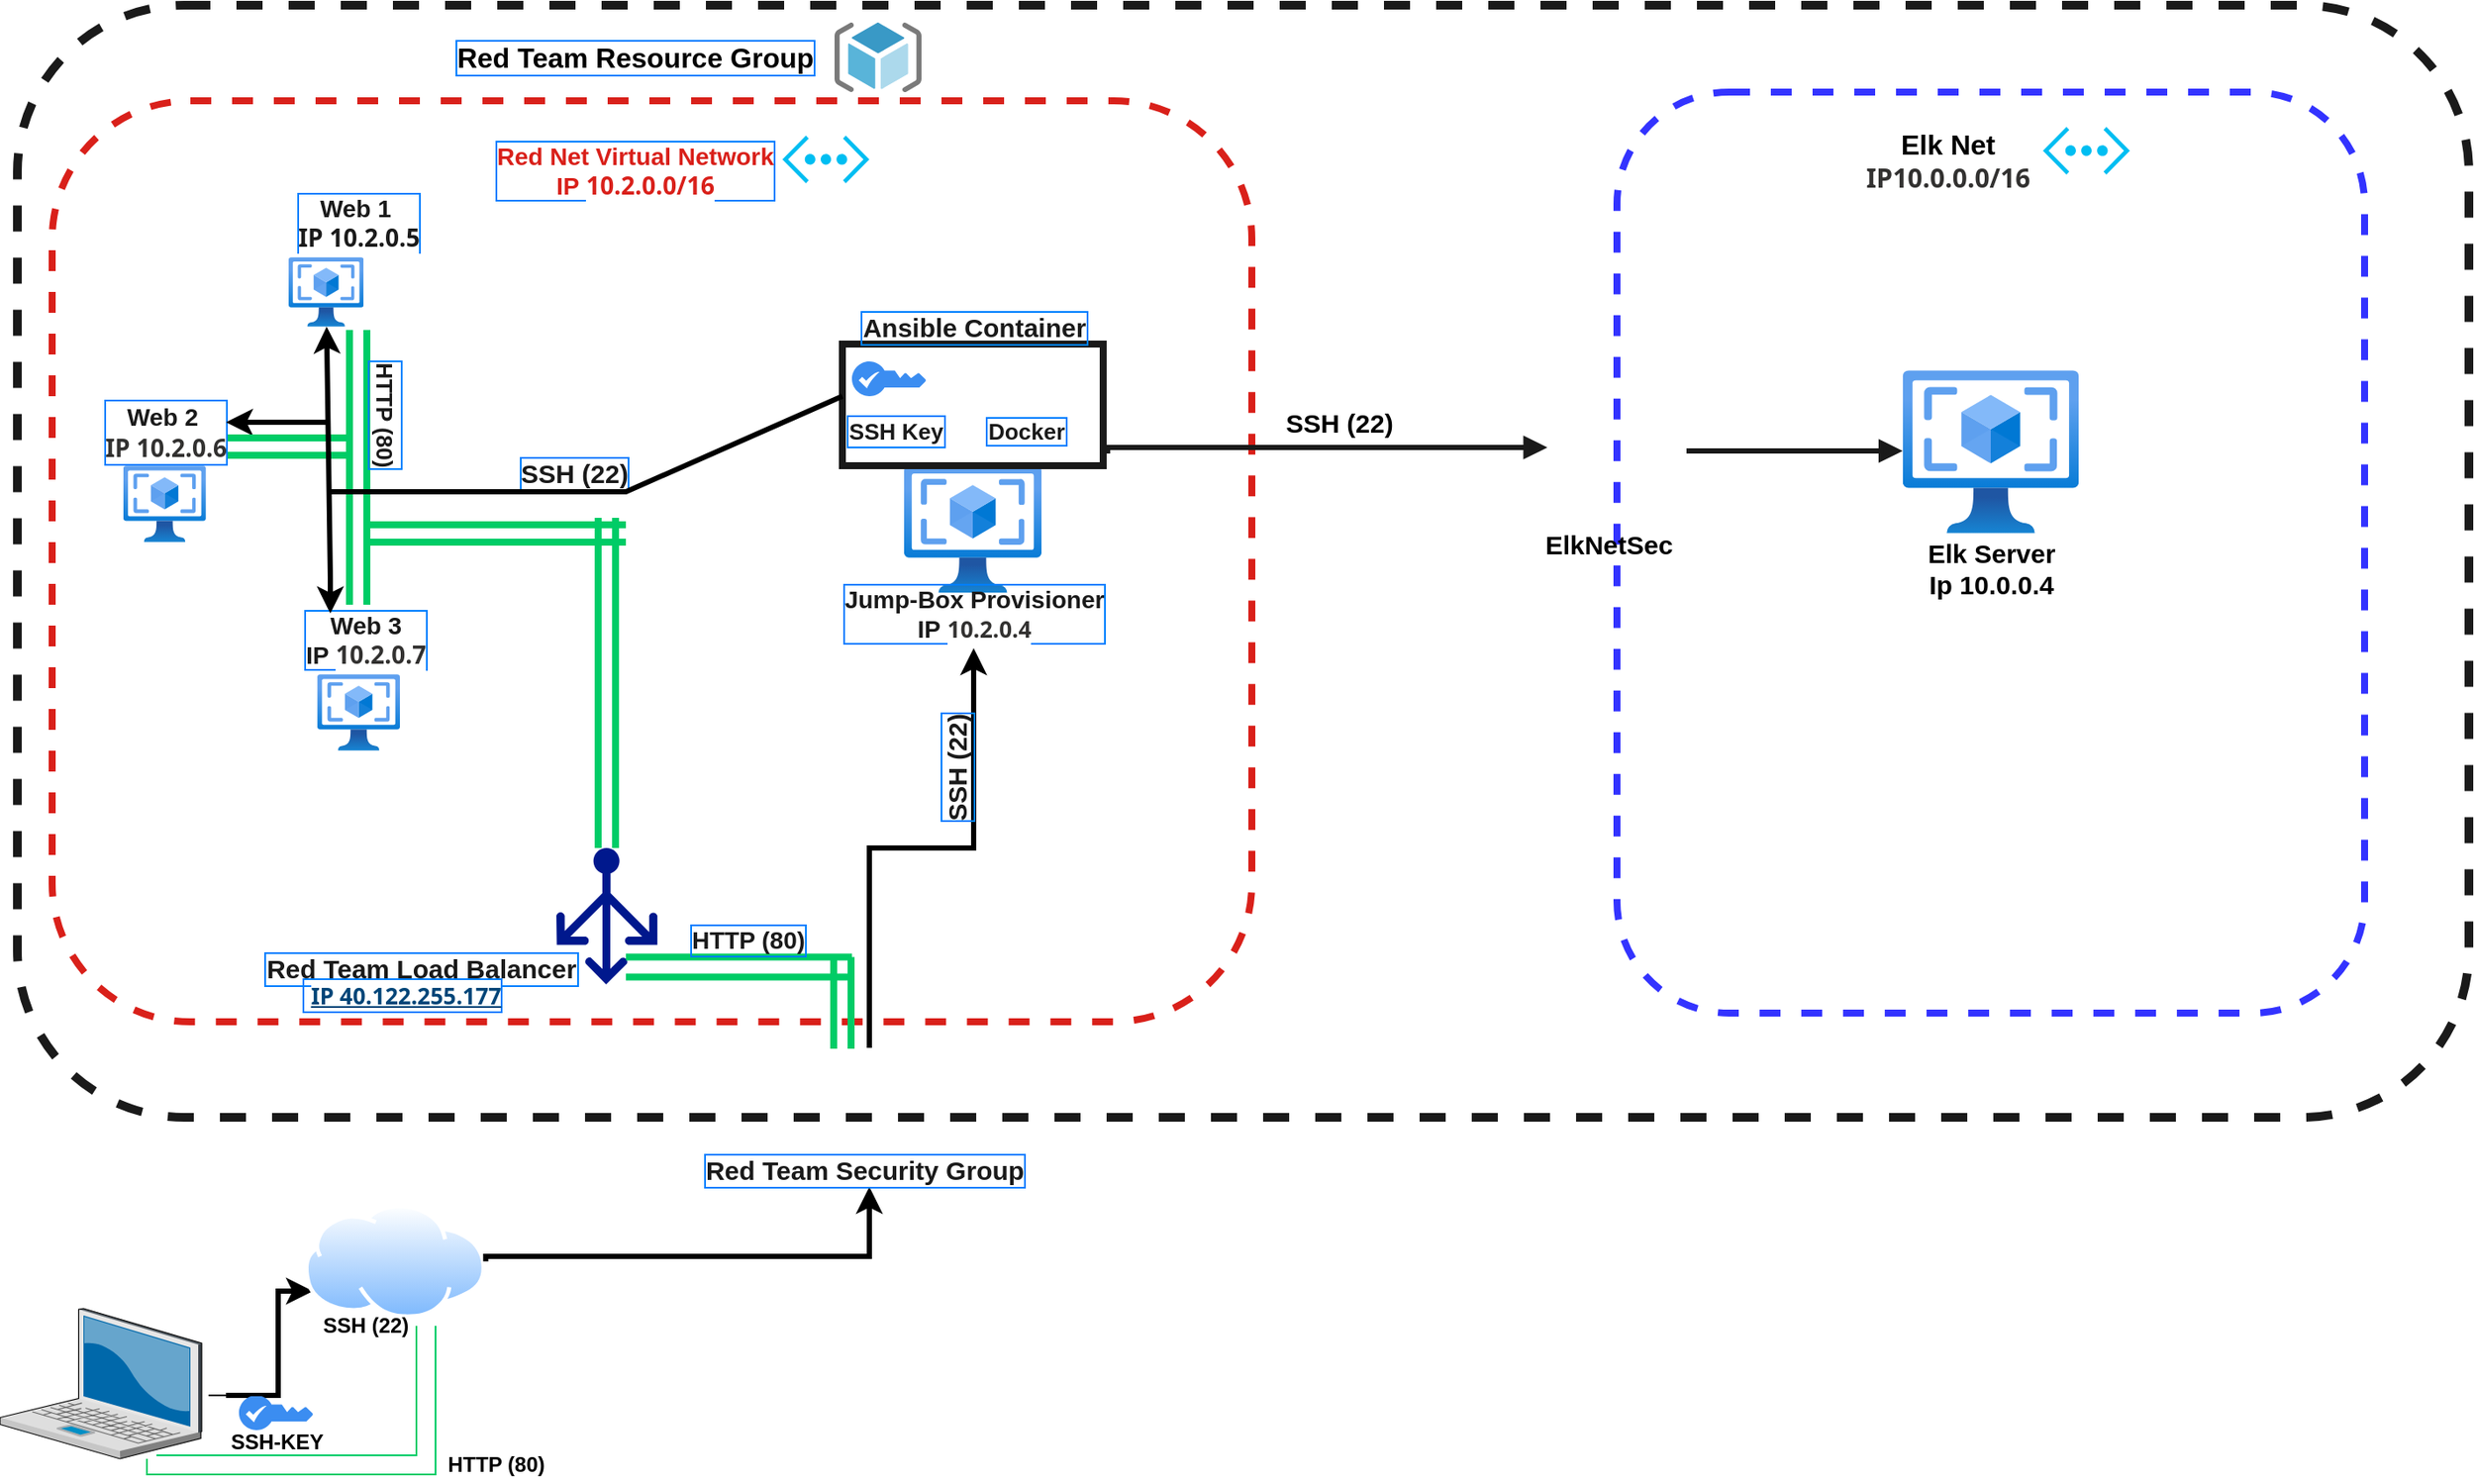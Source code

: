 <mxfile version="18.2.1" type="device"><diagram id="2ISbomYOmzc7j8Qj4t1g" name="Page-1"><mxGraphModel dx="1354" dy="671" grid="1" gridSize="10" guides="1" tooltips="1" connect="1" arrows="1" fold="1" page="1" pageScale="1" pageWidth="850" pageHeight="1100" math="0" shadow="0"><root><mxCell id="0"/><mxCell id="1" parent="0"/><mxCell id="z7K1UnYCbOtuu9L-jJWv-1" value="" style="verticalLabelPosition=bottom;sketch=0;aspect=fixed;html=1;verticalAlign=top;strokeColor=none;align=center;outlineConnect=0;shape=mxgraph.citrix.laptop_2;" parent="1" vertex="1"><mxGeometry x="50" y="830" width="116" height="86.5" as="geometry"/></mxCell><mxCell id="z688MkGM2-BlEeMVR2aO-1" value="" style="edgeStyle=elbowEdgeStyle;elbow=horizontal;endArrow=classic;html=1;rounded=0;startArrow=none;strokeWidth=3;" parent="1" edge="1"><mxGeometry width="50" height="50" relative="1" as="geometry"><mxPoint x="180" y="880" as="sourcePoint"/><mxPoint x="230" y="820" as="targetPoint"/><Array as="points"><mxPoint x="210" y="880"/></Array></mxGeometry></mxCell><mxCell id="z688MkGM2-BlEeMVR2aO-2" value="" style="aspect=fixed;perimeter=ellipsePerimeter;html=1;align=center;shadow=0;dashed=0;spacingTop=3;image;image=img/lib/active_directory/internet_cloud.svg;" parent="1" vertex="1"><mxGeometry x="225" y="770" width="104.37" height="65.75" as="geometry"/></mxCell><mxCell id="z688MkGM2-BlEeMVR2aO-3" value="&lt;b&gt;SSH (22)&lt;/b&gt;" style="text;html=1;resizable=0;autosize=1;align=center;verticalAlign=middle;points=[];fillColor=none;strokeColor=none;rounded=0;" parent="1" vertex="1"><mxGeometry x="230" y="830" width="60" height="20" as="geometry"/></mxCell><mxCell id="z688MkGM2-BlEeMVR2aO-6" value="" style="sketch=0;html=1;aspect=fixed;strokeColor=none;shadow=0;align=center;verticalAlign=top;fillColor=#3B8DF1;shape=mxgraph.gcp2.key" parent="1" vertex="1"><mxGeometry x="187.45" y="880" width="42.55" height="20" as="geometry"/></mxCell><mxCell id="z688MkGM2-BlEeMVR2aO-8" value="" style="edgeStyle=elbowEdgeStyle;elbow=horizontal;endArrow=none;html=1;rounded=0;exitX=1.034;exitY=0.578;exitDx=0;exitDy=0;exitPerimeter=0;" parent="1" source="z7K1UnYCbOtuu9L-jJWv-1" edge="1"><mxGeometry width="50" height="50" relative="1" as="geometry"><mxPoint x="169.944" y="879.997" as="sourcePoint"/><mxPoint x="210" y="880" as="targetPoint"/><Array as="points"/></mxGeometry></mxCell><mxCell id="z688MkGM2-BlEeMVR2aO-9" value="&lt;b&gt;SSH-KEY&lt;/b&gt;" style="text;html=1;resizable=0;autosize=1;align=center;verticalAlign=middle;points=[];fillColor=none;strokeColor=none;rounded=0;" parent="1" vertex="1"><mxGeometry x="173.73" y="896.5" width="70" height="20" as="geometry"/></mxCell><mxCell id="z688MkGM2-BlEeMVR2aO-10" value="" style="shape=filledEdge;rounded=0;fixDash=1;endArrow=none;strokeWidth=12;fillColor=#ffffff;edgeStyle=orthogonalEdgeStyle;strokeColor=#00CC66;" parent="1" edge="1"><mxGeometry width="60" height="40" relative="1" as="geometry"><mxPoint x="140" y="916.5" as="sourcePoint"/><mxPoint x="295" y="840" as="targetPoint"/><Array as="points"><mxPoint x="140" y="920"/><mxPoint x="295" y="920"/></Array></mxGeometry></mxCell><mxCell id="z688MkGM2-BlEeMVR2aO-11" value="&lt;b&gt;HTTP (80)&lt;/b&gt;" style="text;html=1;resizable=0;autosize=1;align=center;verticalAlign=middle;points=[];fillColor=none;strokeColor=none;rounded=0;" parent="1" vertex="1"><mxGeometry x="300" y="910" width="70" height="20" as="geometry"/></mxCell><mxCell id="z688MkGM2-BlEeMVR2aO-12" value="" style="edgeStyle=elbowEdgeStyle;elbow=vertical;endArrow=classic;html=1;rounded=0;exitX=1;exitY=0.5;exitDx=0;exitDy=0;strokeWidth=3;" parent="1" source="z688MkGM2-BlEeMVR2aO-2" edge="1"><mxGeometry width="50" height="50" relative="1" as="geometry"><mxPoint x="400" y="810" as="sourcePoint"/><mxPoint x="550" y="760" as="targetPoint"/><Array as="points"><mxPoint x="400" y="800"/><mxPoint x="400" y="800"/><mxPoint x="380" y="800"/></Array></mxGeometry></mxCell><mxCell id="z688MkGM2-BlEeMVR2aO-69" value="&lt;b&gt;&lt;font style=&quot;font-size: 15px;&quot;&gt;Red Team Security Group&lt;/font&gt;&lt;/b&gt;" style="text;html=1;resizable=0;autosize=1;align=center;verticalAlign=middle;points=[];fillColor=none;strokeColor=none;rounded=0;labelBorderColor=#007FFF;fontSize=14;fontColor=#1A1A1A;" parent="1" vertex="1"><mxGeometry x="447" y="740" width="200" height="20" as="geometry"/></mxCell><mxCell id="z688MkGM2-BlEeMVR2aO-13" value="" style="shape=image;html=1;verticalAlign=top;verticalLabelPosition=bottom;labelBackgroundColor=#ffffff;imageAspect=0;aspect=fixed;image=https://cdn0.iconfinder.com/data/icons/ie_Bright/128/shield_protection_blue.png" parent="1" vertex="1"><mxGeometry x="510" y="670" width="74" height="74" as="geometry"/></mxCell><mxCell id="z688MkGM2-BlEeMVR2aO-17" value="" style="fontStyle=0;verticalAlign=top;align=center;spacingTop=-2;fillColor=none;rounded=1;whiteSpace=wrap;html=1;strokeColor=#1A1A1A;strokeWidth=5;dashed=1;container=1;collapsible=0;expand=0;recursiveResize=0;" parent="1" vertex="1"><mxGeometry x="60" y="80" width="1410" height="640" as="geometry"/></mxCell><mxCell id="z688MkGM2-BlEeMVR2aO-21" value="&lt;b&gt;&lt;font style=&quot;font-size: 16px;&quot;&gt;Red Team Resource Group&lt;/font&gt;&lt;/b&gt;" style="text;html=1;resizable=0;autosize=1;align=center;verticalAlign=middle;points=[];fillColor=none;strokeColor=none;rounded=0;labelBorderColor=#007FFF;fontColor=none;" parent="z688MkGM2-BlEeMVR2aO-17" vertex="1"><mxGeometry x="245" y="20" width="220" height="20" as="geometry"/></mxCell><mxCell id="z688MkGM2-BlEeMVR2aO-22" value="" style="sketch=0;aspect=fixed;html=1;points=[];align=center;image;fontSize=12;image=img/lib/mscae/ResourceGroup.svg;rounded=1;labelBorderColor=#007FFF;fontColor=none;strokeColor=#007FFF;strokeWidth=4;" parent="z688MkGM2-BlEeMVR2aO-17" vertex="1"><mxGeometry x="470" y="10" width="50" height="40" as="geometry"/></mxCell><mxCell id="z688MkGM2-BlEeMVR2aO-20" value="Resource Group" style="fontStyle=0;verticalAlign=top;align=center;spacingTop=-2;fillColor=none;rounded=1;whiteSpace=wrap;html=1;strokeColor=#D9201A;strokeWidth=4;dashed=1;container=1;collapsible=0;expand=0;recursiveResize=0;fontColor=none;labelBorderColor=#007FFF;noLabel=1;spacing=3;" parent="z688MkGM2-BlEeMVR2aO-17" vertex="1"><mxGeometry x="20" y="55" width="690" height="530" as="geometry"/></mxCell><mxCell id="z688MkGM2-BlEeMVR2aO-23" value="&lt;b style=&quot;&quot;&gt;&lt;font style=&quot;font-size: 14px;&quot; color=&quot;#d9201a&quot;&gt;Red Net Virtual Network&lt;br&gt;IP&amp;nbsp;&lt;span style=&quot;font-family: &amp;quot;Segoe UI&amp;quot;, &amp;quot;Segoe UI Web (West European)&amp;quot;, &amp;quot;Segoe UI&amp;quot;, -apple-system, BlinkMacSystemFont, Roboto, &amp;quot;Helvetica Neue&amp;quot;, sans-serif; text-align: left; background-color: rgb(255, 255, 255);&quot;&gt;10.2.0.0/16&lt;/span&gt;&lt;/font&gt;&lt;/b&gt;" style="text;html=1;resizable=0;autosize=1;align=center;verticalAlign=middle;points=[];fillColor=none;strokeColor=none;rounded=0;labelBorderColor=#007FFF;fontSize=14;fontColor=none;" parent="z688MkGM2-BlEeMVR2aO-20" vertex="1"><mxGeometry x="250" y="20" width="170" height="40" as="geometry"/></mxCell><mxCell id="z688MkGM2-BlEeMVR2aO-24" value="" style="verticalLabelPosition=bottom;html=1;verticalAlign=top;align=center;strokeColor=none;fillColor=#00BEF2;shape=mxgraph.azure.virtual_network;pointerEvents=1;rounded=1;labelBorderColor=#007FFF;fontSize=14;fontColor=#D9201A;" parent="z688MkGM2-BlEeMVR2aO-20" vertex="1"><mxGeometry x="420" y="20" width="50" height="27.5" as="geometry"/></mxCell><mxCell id="z688MkGM2-BlEeMVR2aO-26" value="&lt;b&gt;&lt;font style=&quot;font-size: 14px;&quot; color=&quot;#1a1a1a&quot;&gt;&lt;span style=&quot;&quot;&gt;Web 1&amp;nbsp;&lt;br&gt;&lt;/span&gt;&lt;/font&gt;&lt;span style=&quot;font-family: &amp;quot;Segoe UI&amp;quot;, &amp;quot;Segoe UI Web (West European)&amp;quot;, &amp;quot;Segoe UI&amp;quot;, -apple-system, BlinkMacSystemFont, Roboto, &amp;quot;Helvetica Neue&amp;quot;, sans-serif; text-align: left; background-color: rgb(255, 255, 255);&quot;&gt;&lt;font style=&quot;font-size: 14px;&quot; color=&quot;#1a1a1a&quot;&gt;IP 10.2.0.5&lt;/font&gt;&lt;/span&gt;&lt;/b&gt;" style="text;html=1;resizable=0;autosize=1;align=center;verticalAlign=middle;points=[];fillColor=none;strokeColor=none;rounded=0;labelBorderColor=#007FFF;fontSize=14;fontColor=#D9201A;" parent="z688MkGM2-BlEeMVR2aO-20" vertex="1"><mxGeometry x="136.01" y="50" width="80" height="40" as="geometry"/></mxCell><mxCell id="z688MkGM2-BlEeMVR2aO-27" value="" style="aspect=fixed;html=1;points=[];align=center;image;fontSize=12;image=img/lib/azure2/compute/VM_Images_Classic.svg;rounded=1;labelBorderColor=#007FFF;fontColor=#1A1A1A;strokeColor=#1A1A1A;strokeWidth=4;" parent="z688MkGM2-BlEeMVR2aO-20" vertex="1"><mxGeometry x="136.01" y="90" width="43.12" height="40" as="geometry"/></mxCell><mxCell id="z688MkGM2-BlEeMVR2aO-29" value="" style="aspect=fixed;html=1;points=[];align=center;image;fontSize=12;image=img/lib/azure2/compute/VM_Images_Classic.svg;rounded=1;labelBorderColor=#007FFF;fontColor=#1A1A1A;strokeColor=#1A1A1A;strokeWidth=4;" parent="z688MkGM2-BlEeMVR2aO-20" vertex="1"><mxGeometry x="40.98" y="210" width="47.44" height="44" as="geometry"/></mxCell><mxCell id="z688MkGM2-BlEeMVR2aO-30" value="" style="aspect=fixed;html=1;points=[];align=center;image;fontSize=12;image=img/lib/azure2/compute/VM_Images_Classic.svg;rounded=1;labelBorderColor=#007FFF;fontColor=#1A1A1A;strokeColor=#1A1A1A;strokeWidth=4;" parent="z688MkGM2-BlEeMVR2aO-20" vertex="1"><mxGeometry x="152.56" y="330" width="47.44" height="44" as="geometry"/></mxCell><mxCell id="z688MkGM2-BlEeMVR2aO-31" value="&lt;b style=&quot;font-size: 14px;&quot;&gt;Web 2&amp;nbsp;&lt;br&gt;&lt;span style=&quot;color: rgb(50, 49, 48); font-family: az_ea_font, &amp;quot;Segoe UI&amp;quot;, az_font, system-ui, -apple-system, BlinkMacSystemFont, Roboto, Oxygen, Ubuntu, Cantarell, &amp;quot;Open Sans&amp;quot;, &amp;quot;Helvetica Neue&amp;quot;, sans-serif; text-align: start; background-color: rgb(255, 255, 255);&quot;&gt;IP 10.2.0.6&lt;/span&gt;&lt;/b&gt;" style="text;html=1;resizable=0;autosize=1;align=center;verticalAlign=middle;points=[];fillColor=none;strokeColor=none;rounded=0;labelBorderColor=#007FFF;fontSize=15;fontColor=#1A1A1A;" parent="z688MkGM2-BlEeMVR2aO-20" vertex="1"><mxGeometry x="24.7" y="170" width="80" height="40" as="geometry"/></mxCell><mxCell id="z688MkGM2-BlEeMVR2aO-32" value="&lt;b style=&quot;&quot;&gt;Web 3&lt;br&gt;IP&amp;nbsp;&lt;span style=&quot;color: rgb(50, 49, 48); font-family: az_ea_font, &amp;quot;Segoe UI&amp;quot;, az_font, system-ui, -apple-system, BlinkMacSystemFont, Roboto, Oxygen, Ubuntu, Cantarell, &amp;quot;Open Sans&amp;quot;, &amp;quot;Helvetica Neue&amp;quot;, sans-serif; text-align: start; background-color: rgb(255, 255, 255);&quot;&gt;10.2.0.7&lt;/span&gt;&lt;/b&gt;" style="text;html=1;resizable=0;autosize=1;align=center;verticalAlign=middle;points=[];fillColor=none;strokeColor=none;rounded=0;labelBorderColor=#007FFF;fontSize=14;fontColor=#1A1A1A;" parent="z688MkGM2-BlEeMVR2aO-20" vertex="1"><mxGeometry x="140" y="290" width="80" height="40" as="geometry"/></mxCell><mxCell id="z688MkGM2-BlEeMVR2aO-33" value="" style="shape=image;html=1;verticalAlign=top;verticalLabelPosition=bottom;labelBackgroundColor=#ffffff;imageAspect=0;aspect=fixed;image=https://cdn0.iconfinder.com/data/icons/social-media-2104/24/social_media_social_media_logo_docker-128.png;rounded=1;labelBorderColor=#007FFF;fontSize=14;fontColor=#1A1A1A;strokeColor=#1A1A1A;strokeWidth=4;" parent="z688MkGM2-BlEeMVR2aO-20" vertex="1"><mxGeometry x="187.44" y="81.9" width="50" height="50" as="geometry"/></mxCell><mxCell id="z688MkGM2-BlEeMVR2aO-34" value="" style="shape=image;html=1;verticalAlign=top;verticalLabelPosition=bottom;labelBackgroundColor=#ffffff;imageAspect=0;aspect=fixed;image=https://cdn0.iconfinder.com/data/icons/social-media-2104/24/social_media_social_media_logo_docker-128.png;rounded=1;labelBorderColor=#007FFF;fontSize=14;fontColor=#1A1A1A;strokeColor=#1A1A1A;strokeWidth=4;" parent="z688MkGM2-BlEeMVR2aO-20" vertex="1"><mxGeometry x="86.01" y="204" width="50" height="50" as="geometry"/></mxCell><mxCell id="z688MkGM2-BlEeMVR2aO-35" value="" style="shape=image;html=1;verticalAlign=top;verticalLabelPosition=bottom;labelBackgroundColor=#ffffff;imageAspect=0;aspect=fixed;image=https://cdn0.iconfinder.com/data/icons/social-media-2104/24/social_media_social_media_logo_docker-128.png;rounded=1;labelBorderColor=#007FFF;fontSize=14;fontColor=#1A1A1A;strokeColor=#1A1A1A;strokeWidth=4;" parent="z688MkGM2-BlEeMVR2aO-20" vertex="1"><mxGeometry x="200" y="324" width="50" height="50" as="geometry"/></mxCell><mxCell id="z688MkGM2-BlEeMVR2aO-36" value="" style="sketch=0;aspect=fixed;pointerEvents=1;shadow=0;dashed=0;html=1;strokeColor=none;labelPosition=center;verticalLabelPosition=bottom;verticalAlign=top;align=center;fillColor=#00188D;shape=mxgraph.azure.load_balancer_generic;rounded=1;labelBorderColor=#007FFF;fontSize=14;fontColor=#1A1A1A;" parent="z688MkGM2-BlEeMVR2aO-20" vertex="1"><mxGeometry x="290" y="430" width="58.1" height="78.51" as="geometry"/></mxCell><mxCell id="z688MkGM2-BlEeMVR2aO-44" value="" style="edgeStyle=elbowEdgeStyle;elbow=vertical;endArrow=classic;html=1;rounded=0;fontSize=14;fontColor=#1A1A1A;strokeWidth=3;" parent="z688MkGM2-BlEeMVR2aO-20" edge="1"><mxGeometry width="50" height="50" relative="1" as="geometry"><mxPoint x="470" y="545" as="sourcePoint"/><mxPoint x="530" y="315" as="targetPoint"/></mxGeometry></mxCell><mxCell id="z688MkGM2-BlEeMVR2aO-45" value="" style="aspect=fixed;html=1;points=[];align=center;image;fontSize=12;image=img/lib/azure2/compute/VM_Images_Classic.svg;rounded=1;labelBorderColor=#007FFF;fontColor=#1A1A1A;strokeColor=#1A1A1A;strokeWidth=4;" parent="z688MkGM2-BlEeMVR2aO-20" vertex="1"><mxGeometry x="490" y="210" width="79" height="73.28" as="geometry"/></mxCell><mxCell id="z688MkGM2-BlEeMVR2aO-46" value="&lt;b&gt;Jump-Box Provisioner&lt;br&gt;IP&amp;nbsp;&lt;span style=&quot;color: rgb(50, 49, 48); font-family: az_ea_font, &amp;quot;Segoe UI&amp;quot;, az_font, system-ui, -apple-system, BlinkMacSystemFont, Roboto, Oxygen, Ubuntu, Cantarell, &amp;quot;Open Sans&amp;quot;, &amp;quot;Helvetica Neue&amp;quot;, sans-serif; font-size: 13px; text-align: start; background-color: rgb(255, 255, 255);&quot;&gt;10.2.0.4&lt;/span&gt;&lt;/b&gt;" style="text;html=1;resizable=0;autosize=1;align=center;verticalAlign=middle;points=[];fillColor=none;strokeColor=none;rounded=0;labelBorderColor=#007FFF;fontSize=14;fontColor=#1A1A1A;" parent="z688MkGM2-BlEeMVR2aO-20" vertex="1"><mxGeometry x="449.5" y="275" width="160" height="40" as="geometry"/></mxCell><mxCell id="z688MkGM2-BlEeMVR2aO-47" value="" style="rounded=0;whiteSpace=wrap;html=1;labelBorderColor=#007FFF;fontSize=14;fontColor=#1A1A1A;strokeColor=#1A1A1A;strokeWidth=4;" parent="z688MkGM2-BlEeMVR2aO-20" vertex="1"><mxGeometry x="454.5" y="140" width="150" height="70" as="geometry"/></mxCell><mxCell id="z688MkGM2-BlEeMVR2aO-48" value="" style="sketch=0;html=1;aspect=fixed;strokeColor=none;shadow=0;align=center;verticalAlign=top;fillColor=#3B8DF1;shape=mxgraph.gcp2.key;rounded=1;labelBorderColor=#007FFF;fontSize=14;fontColor=#1A1A1A;" parent="z688MkGM2-BlEeMVR2aO-20" vertex="1"><mxGeometry x="460" y="150" width="42.55" height="20" as="geometry"/></mxCell><mxCell id="z688MkGM2-BlEeMVR2aO-49" value="" style="shape=image;html=1;verticalAlign=top;verticalLabelPosition=bottom;labelBackgroundColor=#ffffff;imageAspect=0;aspect=fixed;image=https://cdn0.iconfinder.com/data/icons/social-media-2104/24/social_media_social_media_logo_docker-128.png;rounded=1;labelBorderColor=#007FFF;fontSize=14;fontColor=#1A1A1A;strokeColor=#1A1A1A;strokeWidth=4;" parent="z688MkGM2-BlEeMVR2aO-20" vertex="1"><mxGeometry x="540" y="140" width="40" height="40" as="geometry"/></mxCell><mxCell id="z688MkGM2-BlEeMVR2aO-50" value="&lt;b&gt;&lt;font style=&quot;font-size: 13px;&quot;&gt;SSH Key&lt;/font&gt;&lt;/b&gt;" style="text;html=1;resizable=0;autosize=1;align=center;verticalAlign=middle;points=[];fillColor=none;strokeColor=none;rounded=0;labelBorderColor=#007FFF;fontSize=14;fontColor=#1A1A1A;" parent="z688MkGM2-BlEeMVR2aO-20" vertex="1"><mxGeometry x="450" y="180" width="70" height="20" as="geometry"/></mxCell><mxCell id="z688MkGM2-BlEeMVR2aO-51" value="&lt;b&gt;Docker&lt;/b&gt;" style="text;html=1;resizable=0;autosize=1;align=center;verticalAlign=middle;points=[];fillColor=none;strokeColor=none;rounded=0;labelBorderColor=#007FFF;fontSize=13;fontColor=#1A1A1A;" parent="z688MkGM2-BlEeMVR2aO-20" vertex="1"><mxGeometry x="530" y="180" width="60" height="20" as="geometry"/></mxCell><mxCell id="z688MkGM2-BlEeMVR2aO-52" value="&lt;b&gt;&lt;font style=&quot;font-size: 15px;&quot;&gt;Ansible Container&lt;/font&gt;&lt;/b&gt;" style="text;html=1;resizable=0;autosize=1;align=center;verticalAlign=middle;points=[];fillColor=none;strokeColor=none;rounded=0;labelBorderColor=#007FFF;fontSize=13;fontColor=#1A1A1A;" parent="z688MkGM2-BlEeMVR2aO-20" vertex="1"><mxGeometry x="459.5" y="120" width="140" height="20" as="geometry"/></mxCell><mxCell id="z688MkGM2-BlEeMVR2aO-53" value="&lt;b&gt;SSH (22)&lt;/b&gt;" style="text;html=1;resizable=0;autosize=1;align=center;verticalAlign=middle;points=[];fillColor=none;strokeColor=none;rounded=0;labelBorderColor=#007FFF;fontSize=15;fontColor=#1A1A1A;rotation=270;" parent="z688MkGM2-BlEeMVR2aO-20" vertex="1"><mxGeometry x="480" y="374" width="80" height="20" as="geometry"/></mxCell><mxCell id="z688MkGM2-BlEeMVR2aO-57" value="" style="endArrow=classic;html=1;rounded=0;fontSize=15;fontColor=#1A1A1A;strokeWidth=3;" parent="z688MkGM2-BlEeMVR2aO-20" edge="1"><mxGeometry width="50" height="50" relative="1" as="geometry"><mxPoint x="160" y="185" as="sourcePoint"/><mxPoint x="100" y="185" as="targetPoint"/></mxGeometry></mxCell><mxCell id="z688MkGM2-BlEeMVR2aO-59" value="&lt;b&gt;SSH (22)&lt;/b&gt;" style="text;html=1;resizable=0;autosize=1;align=center;verticalAlign=middle;points=[];fillColor=none;strokeColor=none;rounded=0;labelBorderColor=#007FFF;fontSize=15;fontColor=#1A1A1A;" parent="z688MkGM2-BlEeMVR2aO-20" vertex="1"><mxGeometry x="260" y="204" width="80" height="20" as="geometry"/></mxCell><mxCell id="z688MkGM2-BlEeMVR2aO-60" value="&lt;b&gt;Red Team Load Balancer&lt;/b&gt;" style="text;html=1;resizable=0;autosize=1;align=center;verticalAlign=middle;points=[];fillColor=none;strokeColor=none;rounded=0;labelBorderColor=#007FFF;fontSize=15;fontColor=#1A1A1A;" parent="z688MkGM2-BlEeMVR2aO-20" vertex="1"><mxGeometry x="117.44" y="488.51" width="190" height="20" as="geometry"/></mxCell><mxCell id="z688MkGM2-BlEeMVR2aO-61" value="" style="verticalLabelPosition=bottom;shadow=0;dashed=0;align=center;html=1;verticalAlign=top;shape=mxgraph.electrical.transmission.2_line_bus;rounded=1;labelBorderColor=#007FFF;fontSize=15;fontColor=#1A1A1A;strokeColor=#00CC66;strokeWidth=4;direction=west;" parent="z688MkGM2-BlEeMVR2aO-20" vertex="1"><mxGeometry x="330" y="492.77" width="130" height="11.49" as="geometry"/></mxCell><mxCell id="z688MkGM2-BlEeMVR2aO-62" value="" style="verticalLabelPosition=bottom;shadow=0;dashed=0;align=center;html=1;verticalAlign=top;shape=mxgraph.electrical.transmission.2_line_bus;rounded=1;labelBorderColor=#007FFF;fontSize=15;fontColor=#1A1A1A;strokeColor=#00CC66;strokeWidth=4;direction=south;" parent="z688MkGM2-BlEeMVR2aO-20" vertex="1"><mxGeometry x="449.5" y="492.77" width="10" height="52.77" as="geometry"/></mxCell><mxCell id="z688MkGM2-BlEeMVR2aO-64" value="" style="verticalLabelPosition=bottom;shadow=0;dashed=0;align=center;html=1;verticalAlign=top;shape=mxgraph.electrical.transmission.2_line_bus;rounded=1;labelBorderColor=#007FFF;fontSize=15;fontColor=#1A1A1A;strokeColor=#00CC66;strokeWidth=4;direction=south;" parent="z688MkGM2-BlEeMVR2aO-20" vertex="1"><mxGeometry x="314.05" y="240" width="10" height="190" as="geometry"/></mxCell><mxCell id="z688MkGM2-BlEeMVR2aO-65" value="" style="verticalLabelPosition=bottom;shadow=0;dashed=0;align=center;html=1;verticalAlign=top;shape=mxgraph.electrical.transmission.2_line_bus;rounded=1;labelBorderColor=#007FFF;fontSize=15;fontColor=#1A1A1A;strokeColor=#00CC66;strokeWidth=4;" parent="z688MkGM2-BlEeMVR2aO-20" vertex="1"><mxGeometry x="180" y="244" width="150" height="10" as="geometry"/></mxCell><mxCell id="z688MkGM2-BlEeMVR2aO-66" value="" style="verticalLabelPosition=bottom;shadow=0;dashed=0;align=center;html=1;verticalAlign=top;shape=mxgraph.electrical.transmission.2_line_bus;rounded=1;labelBorderColor=#007FFF;fontSize=15;fontColor=#1A1A1A;strokeColor=#00CC66;strokeWidth=4;direction=south;" parent="z688MkGM2-BlEeMVR2aO-20" vertex="1"><mxGeometry x="171.01" y="131.9" width="10" height="158.1" as="geometry"/></mxCell><mxCell id="z688MkGM2-BlEeMVR2aO-67" value="&lt;b&gt;&lt;font style=&quot;font-size: 13px;&quot;&gt;HTTP (80)&lt;/font&gt;&lt;/b&gt;" style="text;html=1;resizable=0;autosize=1;align=center;verticalAlign=middle;points=[];fillColor=none;strokeColor=none;rounded=0;labelBorderColor=#007FFF;fontSize=15;fontColor=#1A1A1A;rotation=90;" parent="z688MkGM2-BlEeMVR2aO-20" vertex="1"><mxGeometry x="152.56" y="170" width="80" height="20" as="geometry"/></mxCell><mxCell id="z688MkGM2-BlEeMVR2aO-68" value="&lt;b&gt;&lt;font style=&quot;font-size: 14px;&quot;&gt;HTTP (80)&lt;/font&gt;&lt;/b&gt;" style="text;html=1;resizable=0;autosize=1;align=center;verticalAlign=middle;points=[];fillColor=none;strokeColor=none;rounded=0;labelBorderColor=#007FFF;fontSize=13;fontColor=#1A1A1A;" parent="z688MkGM2-BlEeMVR2aO-20" vertex="1"><mxGeometry x="360" y="472.77" width="80" height="20" as="geometry"/></mxCell><mxCell id="z688MkGM2-BlEeMVR2aO-58" value="" style="endArrow=none;html=1;rounded=0;fontSize=15;fontColor=#1A1A1A;strokeWidth=3;" parent="z688MkGM2-BlEeMVR2aO-20" edge="1"><mxGeometry width="50" height="50" relative="1" as="geometry"><mxPoint x="160" y="225" as="sourcePoint"/><mxPoint x="454.5" y="170" as="targetPoint"/><Array as="points"><mxPoint x="330" y="225"/></Array></mxGeometry></mxCell><mxCell id="z688MkGM2-BlEeMVR2aO-72" value="" style="verticalLabelPosition=bottom;shadow=0;dashed=0;align=center;html=1;verticalAlign=top;shape=mxgraph.electrical.transmission.2_line_bus;rounded=1;labelBorderColor=#007FFF;fontSize=15;fontColor=#1A1A1A;strokeColor=#00CC66;strokeWidth=4;" parent="z688MkGM2-BlEeMVR2aO-20" vertex="1"><mxGeometry x="101.01" y="194" width="70" height="10" as="geometry"/></mxCell><mxCell id="z688MkGM2-BlEeMVR2aO-55" value="" style="endArrow=classic;startArrow=classic;html=1;rounded=0;fontSize=15;fontColor=#1A1A1A;strokeWidth=3;" parent="z688MkGM2-BlEeMVR2aO-20" target="z688MkGM2-BlEeMVR2aO-27" edge="1"><mxGeometry width="50" height="50" relative="1" as="geometry"><mxPoint x="160" y="295" as="sourcePoint"/><mxPoint x="280" y="265" as="targetPoint"/><Array as="points"><mxPoint x="160" y="275"/></Array></mxGeometry></mxCell><mxCell id="z688MkGM2-BlEeMVR2aO-75" value="&lt;b&gt;&amp;nbsp;&lt;span style=&quot;color: rgb(0, 69, 120); font-family: az_ea_font, &amp;quot;Segoe UI&amp;quot;, az_font, system-ui, -apple-system, BlinkMacSystemFont, Roboto, Oxygen, Ubuntu, Cantarell, &amp;quot;Open Sans&amp;quot;, &amp;quot;Helvetica Neue&amp;quot;, sans-serif; font-size: 13px; text-align: left; background-color: rgb(255, 255, 255); text-decoration-line: underline;&quot;&gt;IP 40.122.255.177&lt;/span&gt;&lt;/b&gt;" style="text;html=1;resizable=0;autosize=1;align=center;verticalAlign=middle;points=[];fillColor=none;strokeColor=none;rounded=0;labelBorderColor=#007FFF;fontSize=15;fontColor=#1A1A1A;" parent="z688MkGM2-BlEeMVR2aO-20" vertex="1"><mxGeometry x="136.01" y="504.26" width="130" height="20" as="geometry"/></mxCell><mxCell id="NEb9fCaPpL2sAqA-lF8g-54" value="Resource Group" style="fontStyle=0;verticalAlign=top;align=center;spacingTop=-2;fillColor=none;rounded=1;whiteSpace=wrap;html=1;strokeColor=#3333FF;strokeWidth=4;dashed=1;container=1;collapsible=0;expand=0;recursiveResize=0;fontColor=none;labelBorderColor=#007FFF;noLabel=1;spacing=3;" vertex="1" parent="z688MkGM2-BlEeMVR2aO-17"><mxGeometry x="920" y="50" width="430" height="530" as="geometry"/></mxCell><mxCell id="NEb9fCaPpL2sAqA-lF8g-56" value="" style="verticalLabelPosition=bottom;html=1;verticalAlign=top;align=center;strokeColor=none;fillColor=#00BEF2;shape=mxgraph.azure.virtual_network;pointerEvents=1;rounded=1;labelBorderColor=#007FFF;fontSize=14;fontColor=#D9201A;" vertex="1" parent="NEb9fCaPpL2sAqA-lF8g-54"><mxGeometry x="245" y="20" width="50" height="27.5" as="geometry"/></mxCell><mxCell id="NEb9fCaPpL2sAqA-lF8g-91" value="&lt;b&gt;&lt;font style=&quot;font-size: 16px;&quot;&gt;Elk Net&lt;/font&gt;&lt;/b&gt;" style="text;html=1;resizable=0;autosize=1;align=center;verticalAlign=middle;points=[];fillColor=none;strokeColor=none;rounded=0;" vertex="1" parent="NEb9fCaPpL2sAqA-lF8g-54"><mxGeometry x="155" y="20" width="70" height="20" as="geometry"/></mxCell><mxCell id="NEb9fCaPpL2sAqA-lF8g-93" value="&lt;span style=&quot;color: rgb(50, 49, 48); font-family: az_ea_font, &amp;quot;Segoe UI&amp;quot;, az_font, system-ui, -apple-system, BlinkMacSystemFont, Roboto, Oxygen, Ubuntu, Cantarell, &amp;quot;Open Sans&amp;quot;, &amp;quot;Helvetica Neue&amp;quot;, sans-serif; text-align: start; background-color: rgb(255, 255, 255);&quot;&gt;&lt;b style=&quot;&quot;&gt;&lt;font style=&quot;font-size: 15px;&quot;&gt;IP10.0.0.0/16&lt;/font&gt;&lt;/b&gt;&lt;/span&gt;" style="text;html=1;resizable=0;autosize=1;align=center;verticalAlign=middle;points=[];fillColor=none;strokeColor=none;rounded=0;fontSize=14;" vertex="1" parent="NEb9fCaPpL2sAqA-lF8g-54"><mxGeometry x="135" y="38.75" width="110" height="20" as="geometry"/></mxCell><mxCell id="NEb9fCaPpL2sAqA-lF8g-138" value="" style="aspect=fixed;html=1;points=[];align=center;image;fontSize=12;image=img/lib/azure2/compute/VM_Images_Classic.svg;strokeWidth=5;" vertex="1" parent="NEb9fCaPpL2sAqA-lF8g-54"><mxGeometry x="164.33" y="160" width="101.34" height="94" as="geometry"/></mxCell><mxCell id="NEb9fCaPpL2sAqA-lF8g-141" value="&lt;b&gt;Elk Server&lt;br&gt;Ip 10.0.0.4&lt;/b&gt;" style="text;html=1;resizable=0;autosize=1;align=center;verticalAlign=middle;points=[];fillColor=none;strokeColor=none;rounded=0;fontSize=15;" vertex="1" parent="NEb9fCaPpL2sAqA-lF8g-54"><mxGeometry x="170" y="254" width="90" height="40" as="geometry"/></mxCell><mxCell id="NEb9fCaPpL2sAqA-lF8g-145" value="" style="edgeStyle=orthogonalEdgeStyle;html=1;endArrow=block;elbow=vertical;startArrow=none;endFill=1;strokeColor=#1A1A1A;rounded=0;fontSize=15;strokeWidth=3;" edge="1" parent="NEb9fCaPpL2sAqA-lF8g-54" target="NEb9fCaPpL2sAqA-lF8g-138"><mxGeometry width="100" relative="1" as="geometry"><mxPoint x="40" y="206.5" as="sourcePoint"/><mxPoint x="140" y="206.5" as="targetPoint"/><Array as="points"/></mxGeometry></mxCell><mxCell id="NEb9fCaPpL2sAqA-lF8g-150" value="&lt;b&gt;&lt;font style=&quot;font-size: 15px;&quot;&gt;ElkNetSec&lt;/font&gt;&lt;/b&gt;" style="text;html=1;resizable=0;autosize=1;align=center;verticalAlign=middle;points=[];fillColor=none;strokeColor=none;rounded=0;fontSize=16;" vertex="1" parent="NEb9fCaPpL2sAqA-lF8g-54"><mxGeometry x="-50" y="250" width="90" height="20" as="geometry"/></mxCell><mxCell id="NEb9fCaPpL2sAqA-lF8g-143" value="" style="shape=image;html=1;verticalAlign=top;verticalLabelPosition=bottom;labelBackgroundColor=#ffffff;imageAspect=0;aspect=fixed;image=https://cdn0.iconfinder.com/data/icons/ie_Bright/128/shield_protection_blue.png;fontSize=15;strokeWidth=5;" vertex="1" parent="z688MkGM2-BlEeMVR2aO-17"><mxGeometry x="870" y="210" width="90" height="90" as="geometry"/></mxCell><mxCell id="NEb9fCaPpL2sAqA-lF8g-146" value="" style="edgeStyle=orthogonalEdgeStyle;html=1;endArrow=block;elbow=vertical;startArrow=none;endFill=1;strokeColor=#1A1A1A;rounded=0;fontSize=15;exitX=1.017;exitY=0.9;exitDx=0;exitDy=0;exitPerimeter=0;strokeWidth=3;" edge="1" parent="z688MkGM2-BlEeMVR2aO-17" source="z688MkGM2-BlEeMVR2aO-47"><mxGeometry width="100" relative="1" as="geometry"><mxPoint x="780" y="254.5" as="sourcePoint"/><mxPoint x="880" y="254.5" as="targetPoint"/><Array as="points"><mxPoint x="627" y="255"/></Array></mxGeometry></mxCell><mxCell id="NEb9fCaPpL2sAqA-lF8g-147" value="&lt;b&gt;SSH (22)&lt;/b&gt;" style="text;html=1;resizable=0;autosize=1;align=center;verticalAlign=middle;points=[];fillColor=none;strokeColor=none;rounded=0;fontSize=15;" vertex="1" parent="z688MkGM2-BlEeMVR2aO-17"><mxGeometry x="720" y="230" width="80" height="20" as="geometry"/></mxCell></root></mxGraphModel></diagram></mxfile>